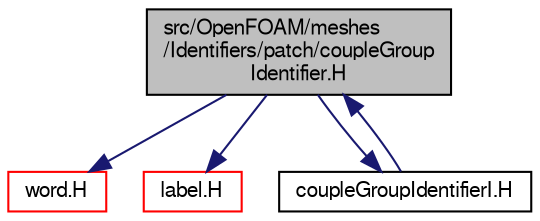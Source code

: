 digraph "src/OpenFOAM/meshes/Identifiers/patch/coupleGroupIdentifier.H"
{
  bgcolor="transparent";
  edge [fontname="FreeSans",fontsize="10",labelfontname="FreeSans",labelfontsize="10"];
  node [fontname="FreeSans",fontsize="10",shape=record];
  Node0 [label="src/OpenFOAM/meshes\l/Identifiers/patch/coupleGroup\lIdentifier.H",height=0.2,width=0.4,color="black", fillcolor="grey75", style="filled", fontcolor="black"];
  Node0 -> Node1 [color="midnightblue",fontsize="10",style="solid",fontname="FreeSans"];
  Node1 [label="word.H",height=0.2,width=0.4,color="red",URL="$a12662.html"];
  Node0 -> Node13 [color="midnightblue",fontsize="10",style="solid",fontname="FreeSans"];
  Node13 [label="label.H",height=0.2,width=0.4,color="red",URL="$a12371.html"];
  Node0 -> Node17 [color="midnightblue",fontsize="10",style="solid",fontname="FreeSans"];
  Node17 [label="coupleGroupIdentifierI.H",height=0.2,width=0.4,color="black",URL="$a11135.html"];
  Node17 -> Node0 [color="midnightblue",fontsize="10",style="solid",fontname="FreeSans"];
}

